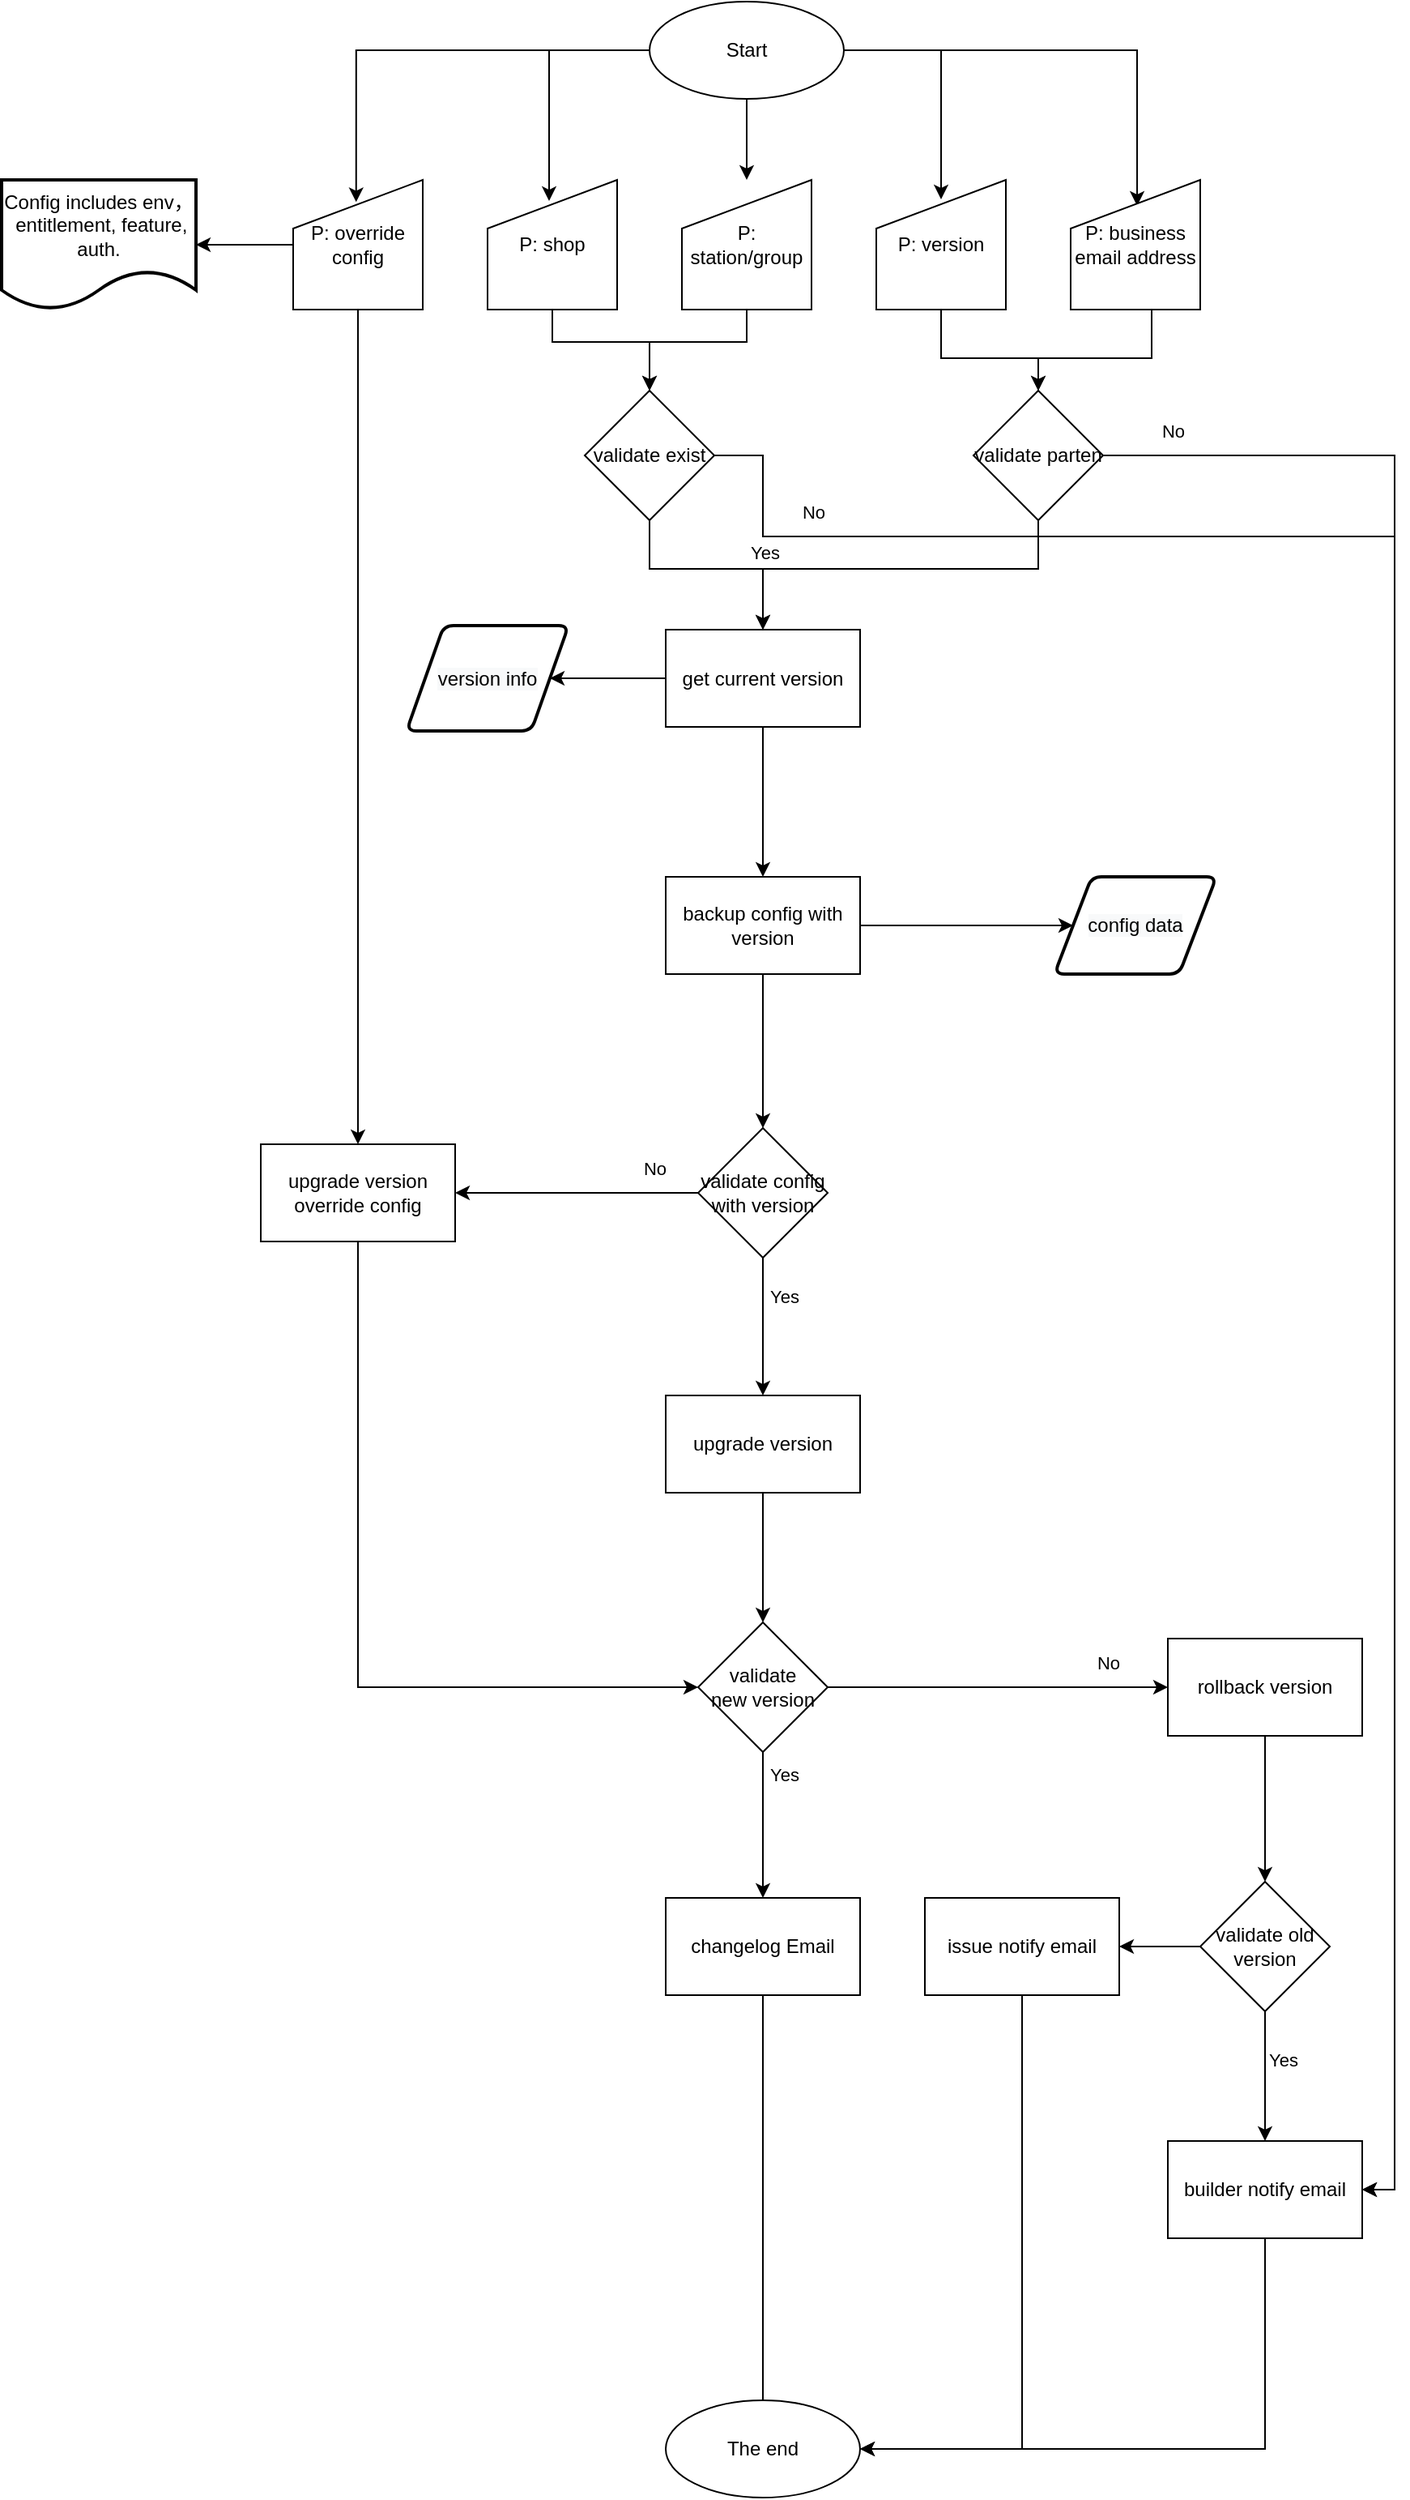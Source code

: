 <mxfile version="15.4.1" type="github">
  <diagram id="C5RBs43oDa-KdzZeNtuy" name="Page-1">
    <mxGraphModel dx="2596" dy="1668" grid="1" gridSize="10" guides="1" tooltips="1" connect="1" arrows="1" fold="1" page="1" pageScale="1" pageWidth="1169" pageHeight="1654" math="0" shadow="0">
      <root>
        <mxCell id="WIyWlLk6GJQsqaUBKTNV-0" />
        <mxCell id="WIyWlLk6GJQsqaUBKTNV-1" parent="WIyWlLk6GJQsqaUBKTNV-0" />
        <mxCell id="fzplOjECNoWq2GVuckam-162" style="edgeStyle=orthogonalEdgeStyle;rounded=0;orthogonalLoop=1;jettySize=auto;html=1;entryX=0.5;entryY=0.15;entryDx=0;entryDy=0;entryPerimeter=0;" parent="WIyWlLk6GJQsqaUBKTNV-1" source="fzplOjECNoWq2GVuckam-165" target="fzplOjECNoWq2GVuckam-167" edge="1">
          <mxGeometry relative="1" as="geometry" />
        </mxCell>
        <mxCell id="fzplOjECNoWq2GVuckam-163" style="edgeStyle=orthogonalEdgeStyle;rounded=0;orthogonalLoop=1;jettySize=auto;html=1;entryX=0.475;entryY=0.163;entryDx=0;entryDy=0;entryPerimeter=0;" parent="WIyWlLk6GJQsqaUBKTNV-1" source="fzplOjECNoWq2GVuckam-165" target="fzplOjECNoWq2GVuckam-169" edge="1">
          <mxGeometry relative="1" as="geometry" />
        </mxCell>
        <mxCell id="fzplOjECNoWq2GVuckam-164" style="edgeStyle=orthogonalEdgeStyle;rounded=0;orthogonalLoop=1;jettySize=auto;html=1;entryX=0.513;entryY=0.2;entryDx=0;entryDy=0;entryPerimeter=0;" parent="WIyWlLk6GJQsqaUBKTNV-1" source="fzplOjECNoWq2GVuckam-165" target="fzplOjECNoWq2GVuckam-170" edge="1">
          <mxGeometry relative="1" as="geometry" />
        </mxCell>
        <mxCell id="fzplOjECNoWq2GVuckam-234" style="edgeStyle=orthogonalEdgeStyle;rounded=0;orthogonalLoop=1;jettySize=auto;html=1;entryX=0.486;entryY=0.171;entryDx=0;entryDy=0;entryPerimeter=0;" parent="WIyWlLk6GJQsqaUBKTNV-1" source="fzplOjECNoWq2GVuckam-165" target="fzplOjECNoWq2GVuckam-233" edge="1">
          <mxGeometry relative="1" as="geometry" />
        </mxCell>
        <mxCell id="TFhVjNUkonvTFM0NNtcl-0" style="edgeStyle=orthogonalEdgeStyle;rounded=0;orthogonalLoop=1;jettySize=auto;html=1;exitX=0.5;exitY=1;exitDx=0;exitDy=0;" edge="1" parent="WIyWlLk6GJQsqaUBKTNV-1" source="fzplOjECNoWq2GVuckam-165" target="fzplOjECNoWq2GVuckam-172">
          <mxGeometry relative="1" as="geometry">
            <mxPoint x="490" y="117" as="sourcePoint" />
          </mxGeometry>
        </mxCell>
        <mxCell id="fzplOjECNoWq2GVuckam-165" value="Start" style="ellipse;whiteSpace=wrap;html=1;" parent="WIyWlLk6GJQsqaUBKTNV-1" vertex="1">
          <mxGeometry x="440" y="57" width="120" height="60" as="geometry" />
        </mxCell>
        <mxCell id="fzplOjECNoWq2GVuckam-166" value="" style="edgeStyle=orthogonalEdgeStyle;rounded=0;orthogonalLoop=1;jettySize=auto;html=1;entryX=0.5;entryY=0;entryDx=0;entryDy=0;" parent="WIyWlLk6GJQsqaUBKTNV-1" source="fzplOjECNoWq2GVuckam-167" target="fzplOjECNoWq2GVuckam-176" edge="1">
          <mxGeometry relative="1" as="geometry">
            <mxPoint x="630" y="327" as="targetPoint" />
            <Array as="points">
              <mxPoint x="620" y="277" />
              <mxPoint x="680" y="277" />
            </Array>
          </mxGeometry>
        </mxCell>
        <mxCell id="fzplOjECNoWq2GVuckam-167" value="&lt;span&gt;P: version&lt;/span&gt;" style="shape=manualInput;whiteSpace=wrap;html=1;" parent="WIyWlLk6GJQsqaUBKTNV-1" vertex="1">
          <mxGeometry x="580" y="167" width="80" height="80" as="geometry" />
        </mxCell>
        <mxCell id="fzplOjECNoWq2GVuckam-168" style="edgeStyle=orthogonalEdgeStyle;rounded=0;orthogonalLoop=1;jettySize=auto;html=1;entryX=0.5;entryY=0;entryDx=0;entryDy=0;" parent="WIyWlLk6GJQsqaUBKTNV-1" source="fzplOjECNoWq2GVuckam-169" target="fzplOjECNoWq2GVuckam-174" edge="1">
          <mxGeometry relative="1" as="geometry">
            <Array as="points">
              <mxPoint x="380" y="267" />
              <mxPoint x="440" y="267" />
            </Array>
            <mxPoint x="390" y="367" as="targetPoint" />
          </mxGeometry>
        </mxCell>
        <mxCell id="fzplOjECNoWq2GVuckam-169" value="&lt;span&gt;P: shop&lt;/span&gt;" style="shape=manualInput;whiteSpace=wrap;html=1;" parent="WIyWlLk6GJQsqaUBKTNV-1" vertex="1">
          <mxGeometry x="340" y="167" width="80" height="80" as="geometry" />
        </mxCell>
        <mxCell id="En0UmtI3qrrfSFjaOFl2-17" style="edgeStyle=orthogonalEdgeStyle;rounded=0;orthogonalLoop=1;jettySize=auto;html=1;entryX=0.5;entryY=0;entryDx=0;entryDy=0;" parent="WIyWlLk6GJQsqaUBKTNV-1" source="fzplOjECNoWq2GVuckam-170" target="fzplOjECNoWq2GVuckam-176" edge="1">
          <mxGeometry relative="1" as="geometry">
            <Array as="points">
              <mxPoint x="750" y="277" />
              <mxPoint x="680" y="277" />
            </Array>
            <mxPoint x="630" y="327" as="targetPoint" />
          </mxGeometry>
        </mxCell>
        <mxCell id="fzplOjECNoWq2GVuckam-170" value="&lt;span&gt;P: business email address&lt;/span&gt;" style="shape=manualInput;whiteSpace=wrap;html=1;" parent="WIyWlLk6GJQsqaUBKTNV-1" vertex="1">
          <mxGeometry x="700" y="167" width="80" height="80" as="geometry" />
        </mxCell>
        <mxCell id="fzplOjECNoWq2GVuckam-171" value="" style="edgeStyle=orthogonalEdgeStyle;rounded=0;orthogonalLoop=1;jettySize=auto;html=1;entryX=0.5;entryY=0;entryDx=0;entryDy=0;" parent="WIyWlLk6GJQsqaUBKTNV-1" source="fzplOjECNoWq2GVuckam-172" target="fzplOjECNoWq2GVuckam-174" edge="1">
          <mxGeometry relative="1" as="geometry">
            <mxPoint x="500" y="317" as="targetPoint" />
            <Array as="points">
              <mxPoint x="500" y="267" />
              <mxPoint x="440" y="267" />
            </Array>
          </mxGeometry>
        </mxCell>
        <mxCell id="fzplOjECNoWq2GVuckam-217" value="Yes" style="edgeLabel;html=1;align=center;verticalAlign=middle;resizable=0;points=[];" parent="fzplOjECNoWq2GVuckam-171" vertex="1" connectable="0">
          <mxGeometry x="0.137" y="-5" relative="1" as="geometry">
            <mxPoint x="53" y="135" as="offset" />
          </mxGeometry>
        </mxCell>
        <mxCell id="fzplOjECNoWq2GVuckam-221" value="Yes" style="edgeLabel;html=1;align=center;verticalAlign=middle;resizable=0;points=[];" parent="fzplOjECNoWq2GVuckam-171" vertex="1" connectable="0">
          <mxGeometry x="0.137" y="-5" relative="1" as="geometry">
            <mxPoint x="65" y="594" as="offset" />
          </mxGeometry>
        </mxCell>
        <mxCell id="fzplOjECNoWq2GVuckam-222" value="Yes" style="edgeLabel;html=1;align=center;verticalAlign=middle;resizable=0;points=[];" parent="fzplOjECNoWq2GVuckam-171" vertex="1" connectable="0">
          <mxGeometry x="0.137" y="-5" relative="1" as="geometry">
            <mxPoint x="65" y="889" as="offset" />
          </mxGeometry>
        </mxCell>
        <mxCell id="En0UmtI3qrrfSFjaOFl2-8" value="No" style="edgeLabel;html=1;align=center;verticalAlign=middle;resizable=0;points=[];" parent="fzplOjECNoWq2GVuckam-171" vertex="1" connectable="0">
          <mxGeometry x="0.137" y="-5" relative="1" as="geometry">
            <mxPoint x="-15" y="515" as="offset" />
          </mxGeometry>
        </mxCell>
        <mxCell id="TFhVjNUkonvTFM0NNtcl-12" value="No" style="edgeLabel;html=1;align=center;verticalAlign=middle;resizable=0;points=[];" vertex="1" connectable="0" parent="fzplOjECNoWq2GVuckam-171">
          <mxGeometry x="0.137" y="-5" relative="1" as="geometry">
            <mxPoint x="265" y="820" as="offset" />
          </mxGeometry>
        </mxCell>
        <mxCell id="TFhVjNUkonvTFM0NNtcl-15" value="No" style="edgeLabel;html=1;align=center;verticalAlign=middle;resizable=0;points=[];" vertex="1" connectable="0" parent="fzplOjECNoWq2GVuckam-171">
          <mxGeometry x="0.137" y="-5" relative="1" as="geometry">
            <mxPoint x="365" y="980" as="offset" />
          </mxGeometry>
        </mxCell>
        <mxCell id="TFhVjNUkonvTFM0NNtcl-16" value="Yes" style="edgeLabel;html=1;align=center;verticalAlign=middle;resizable=0;points=[];" vertex="1" connectable="0" parent="fzplOjECNoWq2GVuckam-171">
          <mxGeometry x="0.137" y="-5" relative="1" as="geometry">
            <mxPoint x="373" y="1065" as="offset" />
          </mxGeometry>
        </mxCell>
        <mxCell id="TFhVjNUkonvTFM0NNtcl-43" value="No" style="edgeLabel;html=1;align=center;verticalAlign=middle;resizable=0;points=[];" vertex="1" connectable="0" parent="fzplOjECNoWq2GVuckam-171">
          <mxGeometry x="0.137" y="-5" relative="1" as="geometry">
            <mxPoint x="83" y="110" as="offset" />
          </mxGeometry>
        </mxCell>
        <mxCell id="TFhVjNUkonvTFM0NNtcl-44" value="No" style="edgeLabel;html=1;align=center;verticalAlign=middle;resizable=0;points=[];" vertex="1" connectable="0" parent="fzplOjECNoWq2GVuckam-171">
          <mxGeometry x="0.137" y="-5" relative="1" as="geometry">
            <mxPoint x="305" y="60" as="offset" />
          </mxGeometry>
        </mxCell>
        <mxCell id="fzplOjECNoWq2GVuckam-172" value="&lt;span&gt;P: station/group&lt;/span&gt;" style="shape=manualInput;whiteSpace=wrap;html=1;" parent="WIyWlLk6GJQsqaUBKTNV-1" vertex="1">
          <mxGeometry x="460" y="167" width="80" height="80" as="geometry" />
        </mxCell>
        <mxCell id="TFhVjNUkonvTFM0NNtcl-4" style="edgeStyle=orthogonalEdgeStyle;rounded=0;orthogonalLoop=1;jettySize=auto;html=1;entryX=0.5;entryY=0;entryDx=0;entryDy=0;" edge="1" parent="WIyWlLk6GJQsqaUBKTNV-1" source="fzplOjECNoWq2GVuckam-174" target="TFhVjNUkonvTFM0NNtcl-39">
          <mxGeometry relative="1" as="geometry">
            <mxPoint x="510" y="437" as="targetPoint" />
            <Array as="points">
              <mxPoint x="440" y="407" />
              <mxPoint x="510" y="407" />
            </Array>
          </mxGeometry>
        </mxCell>
        <mxCell id="TFhVjNUkonvTFM0NNtcl-35" style="edgeStyle=orthogonalEdgeStyle;rounded=0;orthogonalLoop=1;jettySize=auto;html=1;entryX=1;entryY=0.5;entryDx=0;entryDy=0;" edge="1" parent="WIyWlLk6GJQsqaUBKTNV-1" source="fzplOjECNoWq2GVuckam-174" target="TFhVjNUkonvTFM0NNtcl-48">
          <mxGeometry relative="1" as="geometry">
            <mxPoint x="890" y="1417" as="targetPoint" />
            <Array as="points">
              <mxPoint x="510" y="337" />
              <mxPoint x="510" y="387" />
              <mxPoint x="900" y="387" />
              <mxPoint x="900" y="1407" />
            </Array>
          </mxGeometry>
        </mxCell>
        <mxCell id="fzplOjECNoWq2GVuckam-174" value="&lt;span style=&quot;font-family: &amp;#34;helvetica&amp;#34;&quot;&gt;validate&amp;nbsp;exist&lt;/span&gt;" style="rhombus;whiteSpace=wrap;html=1;" parent="WIyWlLk6GJQsqaUBKTNV-1" vertex="1">
          <mxGeometry x="400" y="297" width="80" height="80" as="geometry" />
        </mxCell>
        <mxCell id="TFhVjNUkonvTFM0NNtcl-5" style="edgeStyle=orthogonalEdgeStyle;rounded=0;orthogonalLoop=1;jettySize=auto;html=1;entryX=0.5;entryY=0;entryDx=0;entryDy=0;" edge="1" parent="WIyWlLk6GJQsqaUBKTNV-1" source="fzplOjECNoWq2GVuckam-176" target="TFhVjNUkonvTFM0NNtcl-39">
          <mxGeometry relative="1" as="geometry">
            <mxPoint x="570" y="442" as="targetPoint" />
            <Array as="points">
              <mxPoint x="680" y="407" />
              <mxPoint x="510" y="407" />
            </Array>
          </mxGeometry>
        </mxCell>
        <mxCell id="TFhVjNUkonvTFM0NNtcl-34" style="edgeStyle=orthogonalEdgeStyle;rounded=0;orthogonalLoop=1;jettySize=auto;html=1;entryX=1;entryY=0.5;entryDx=0;entryDy=0;" edge="1" parent="WIyWlLk6GJQsqaUBKTNV-1" source="fzplOjECNoWq2GVuckam-176" target="TFhVjNUkonvTFM0NNtcl-48">
          <mxGeometry relative="1" as="geometry">
            <mxPoint x="890" y="1417" as="targetPoint" />
          </mxGeometry>
        </mxCell>
        <mxCell id="fzplOjECNoWq2GVuckam-176" value="&lt;span&gt;validate&amp;nbsp;&lt;/span&gt;parten" style="rhombus;whiteSpace=wrap;html=1;" parent="WIyWlLk6GJQsqaUBKTNV-1" vertex="1">
          <mxGeometry x="640" y="297" width="80" height="80" as="geometry" />
        </mxCell>
        <mxCell id="fzplOjECNoWq2GVuckam-178" value="" style="edgeStyle=orthogonalEdgeStyle;rounded=0;orthogonalLoop=1;jettySize=auto;html=1;entryX=0.5;entryY=0;entryDx=0;entryDy=0;" parent="WIyWlLk6GJQsqaUBKTNV-1" source="TFhVjNUkonvTFM0NNtcl-39" target="TFhVjNUkonvTFM0NNtcl-38" edge="1">
          <mxGeometry relative="1" as="geometry">
            <mxPoint x="510" y="512.0" as="sourcePoint" />
            <mxPoint x="510" y="592.0" as="targetPoint" />
          </mxGeometry>
        </mxCell>
        <mxCell id="fzplOjECNoWq2GVuckam-181" value="&lt;meta charset=&quot;utf-8&quot;&gt;&lt;span style=&quot;color: rgb(0, 0, 0); font-family: helvetica; font-size: 12px; font-style: normal; font-weight: 400; letter-spacing: normal; text-align: center; text-indent: 0px; text-transform: none; word-spacing: 0px; background-color: rgb(248, 249, 250); display: inline; float: none;&quot;&gt;version info&lt;/span&gt;" style="shape=parallelogram;html=1;strokeWidth=2;perimeter=parallelogramPerimeter;whiteSpace=wrap;rounded=1;arcSize=12;size=0.23;" parent="WIyWlLk6GJQsqaUBKTNV-1" vertex="1">
          <mxGeometry x="290" y="442" width="100" height="65" as="geometry" />
        </mxCell>
        <mxCell id="fzplOjECNoWq2GVuckam-184" value="" style="edgeStyle=orthogonalEdgeStyle;rounded=0;orthogonalLoop=1;jettySize=auto;html=1;exitX=0.5;exitY=1;exitDx=0;exitDy=0;" parent="WIyWlLk6GJQsqaUBKTNV-1" source="TFhVjNUkonvTFM0NNtcl-38" target="fzplOjECNoWq2GVuckam-188" edge="1">
          <mxGeometry relative="1" as="geometry">
            <mxPoint x="510" y="672.0" as="sourcePoint" />
          </mxGeometry>
        </mxCell>
        <mxCell id="fzplOjECNoWq2GVuckam-186" value="&lt;span style=&quot;color: rgb(0 , 0 , 0) ; font-family: &amp;#34;helvetica&amp;#34; ; font-size: 12px ; font-style: normal ; font-weight: 400 ; letter-spacing: normal ; text-align: center ; text-indent: 0px ; text-transform: none ; word-spacing: 0px ; background-color: rgb(248 , 249 , 250) ; display: inline ; float: none&quot;&gt;config data&lt;/span&gt;" style="shape=parallelogram;html=1;strokeWidth=2;perimeter=parallelogramPerimeter;whiteSpace=wrap;rounded=1;arcSize=12;size=0.23;" parent="WIyWlLk6GJQsqaUBKTNV-1" vertex="1">
          <mxGeometry x="690" y="597" width="100" height="60" as="geometry" />
        </mxCell>
        <mxCell id="En0UmtI3qrrfSFjaOFl2-1" value="" style="edgeStyle=orthogonalEdgeStyle;rounded=0;orthogonalLoop=1;jettySize=auto;html=1;" parent="WIyWlLk6GJQsqaUBKTNV-1" source="fzplOjECNoWq2GVuckam-188" edge="1">
          <mxGeometry relative="1" as="geometry">
            <mxPoint x="510.0" y="917" as="targetPoint" />
          </mxGeometry>
        </mxCell>
        <mxCell id="En0UmtI3qrrfSFjaOFl2-6" value="" style="edgeStyle=orthogonalEdgeStyle;rounded=0;orthogonalLoop=1;jettySize=auto;html=1;entryX=1;entryY=0.5;entryDx=0;entryDy=0;" parent="WIyWlLk6GJQsqaUBKTNV-1" source="fzplOjECNoWq2GVuckam-188" target="TFhVjNUkonvTFM0NNtcl-42" edge="1">
          <mxGeometry relative="1" as="geometry">
            <mxPoint x="300" y="792" as="targetPoint" />
          </mxGeometry>
        </mxCell>
        <mxCell id="fzplOjECNoWq2GVuckam-188" value="validate config with version" style="rhombus;whiteSpace=wrap;html=1;" parent="WIyWlLk6GJQsqaUBKTNV-1" vertex="1">
          <mxGeometry x="470" y="752" width="80" height="80" as="geometry" />
        </mxCell>
        <mxCell id="fzplOjECNoWq2GVuckam-212" style="edgeStyle=orthogonalEdgeStyle;rounded=0;orthogonalLoop=1;jettySize=auto;html=1;entryX=1;entryY=0.5;entryDx=0;entryDy=0;exitX=0.5;exitY=1;exitDx=0;exitDy=0;" parent="WIyWlLk6GJQsqaUBKTNV-1" source="TFhVjNUkonvTFM0NNtcl-45" target="fzplOjECNoWq2GVuckam-209" edge="1">
          <mxGeometry relative="1" as="geometry">
            <Array as="points">
              <mxPoint x="510" y="1567" />
            </Array>
            <mxPoint x="510" y="1297" as="sourcePoint" />
          </mxGeometry>
        </mxCell>
        <mxCell id="fzplOjECNoWq2GVuckam-196" value="" style="edgeStyle=orthogonalEdgeStyle;rounded=0;orthogonalLoop=1;jettySize=auto;html=1;entryX=1;entryY=0.5;entryDx=0;entryDy=0;" parent="WIyWlLk6GJQsqaUBKTNV-1" source="fzplOjECNoWq2GVuckam-198" target="TFhVjNUkonvTFM0NNtcl-47" edge="1">
          <mxGeometry relative="1" as="geometry">
            <mxPoint x="720" y="1257" as="targetPoint" />
          </mxGeometry>
        </mxCell>
        <mxCell id="fzplOjECNoWq2GVuckam-197" value="" style="edgeStyle=orthogonalEdgeStyle;rounded=0;orthogonalLoop=1;jettySize=auto;html=1;entryX=0.5;entryY=0;entryDx=0;entryDy=0;" parent="WIyWlLk6GJQsqaUBKTNV-1" source="fzplOjECNoWq2GVuckam-198" target="TFhVjNUkonvTFM0NNtcl-48" edge="1">
          <mxGeometry relative="1" as="geometry">
            <mxPoint x="850" y="1377" as="targetPoint" />
          </mxGeometry>
        </mxCell>
        <mxCell id="fzplOjECNoWq2GVuckam-198" value="&lt;span&gt;validate old version&lt;/span&gt;" style="rhombus;whiteSpace=wrap;html=1;" parent="WIyWlLk6GJQsqaUBKTNV-1" vertex="1">
          <mxGeometry x="780" y="1217" width="80" height="80" as="geometry" />
        </mxCell>
        <mxCell id="TFhVjNUkonvTFM0NNtcl-19" style="edgeStyle=elbowEdgeStyle;rounded=0;orthogonalLoop=1;jettySize=auto;html=1;entryX=1;entryY=0.5;entryDx=0;entryDy=0;exitX=0.5;exitY=1;exitDx=0;exitDy=0;" edge="1" parent="WIyWlLk6GJQsqaUBKTNV-1" source="TFhVjNUkonvTFM0NNtcl-47" target="fzplOjECNoWq2GVuckam-209">
          <mxGeometry relative="1" as="geometry">
            <mxPoint x="680" y="1297" as="sourcePoint" />
            <Array as="points">
              <mxPoint x="670" y="1427" />
            </Array>
          </mxGeometry>
        </mxCell>
        <mxCell id="fzplOjECNoWq2GVuckam-210" value="" style="edgeStyle=orthogonalEdgeStyle;rounded=0;orthogonalLoop=1;jettySize=auto;html=1;exitX=0.5;exitY=1;exitDx=0;exitDy=0;" parent="WIyWlLk6GJQsqaUBKTNV-1" source="TFhVjNUkonvTFM0NNtcl-48" target="fzplOjECNoWq2GVuckam-209" edge="1">
          <mxGeometry relative="1" as="geometry">
            <mxPoint x="850" y="1457" as="sourcePoint" />
            <Array as="points">
              <mxPoint x="820" y="1567" />
            </Array>
          </mxGeometry>
        </mxCell>
        <mxCell id="fzplOjECNoWq2GVuckam-209" value="The end" style="ellipse;whiteSpace=wrap;html=1;" parent="WIyWlLk6GJQsqaUBKTNV-1" vertex="1">
          <mxGeometry x="450" y="1537" width="120" height="60" as="geometry" />
        </mxCell>
        <mxCell id="fzplOjECNoWq2GVuckam-235" style="rounded=0;orthogonalLoop=1;jettySize=auto;html=1;entryX=0.5;entryY=0;entryDx=0;entryDy=0;exitX=0.5;exitY=1;exitDx=0;exitDy=0;edgeStyle=orthogonalEdgeStyle;" parent="WIyWlLk6GJQsqaUBKTNV-1" source="fzplOjECNoWq2GVuckam-233" target="TFhVjNUkonvTFM0NNtcl-42" edge="1">
          <mxGeometry relative="1" as="geometry">
            <Array as="points">
              <mxPoint x="260" y="647" />
              <mxPoint x="260" y="647" />
            </Array>
            <mxPoint x="300" y="812" as="targetPoint" />
          </mxGeometry>
        </mxCell>
        <mxCell id="fzplOjECNoWq2GVuckam-237" value="" style="edgeStyle=orthogonalEdgeStyle;rounded=0;orthogonalLoop=1;jettySize=auto;html=1;" parent="WIyWlLk6GJQsqaUBKTNV-1" source="fzplOjECNoWq2GVuckam-233" target="fzplOjECNoWq2GVuckam-236" edge="1">
          <mxGeometry relative="1" as="geometry" />
        </mxCell>
        <mxCell id="fzplOjECNoWq2GVuckam-233" value="&lt;span&gt;P: override config&lt;/span&gt;" style="shape=manualInput;whiteSpace=wrap;html=1;" parent="WIyWlLk6GJQsqaUBKTNV-1" vertex="1">
          <mxGeometry x="220" y="167" width="80" height="80" as="geometry" />
        </mxCell>
        <mxCell id="fzplOjECNoWq2GVuckam-236" value="Config includes env，&lt;br&gt;&amp;nbsp;entitlement, feature, auth." style="shape=document;whiteSpace=wrap;html=1;boundedLbl=1;rounded=1;strokeWidth=2;arcSize=12;" parent="WIyWlLk6GJQsqaUBKTNV-1" vertex="1">
          <mxGeometry x="40" y="167" width="120" height="80" as="geometry" />
        </mxCell>
        <mxCell id="En0UmtI3qrrfSFjaOFl2-2" value="" style="edgeStyle=orthogonalEdgeStyle;rounded=0;orthogonalLoop=1;jettySize=auto;html=1;entryX=0.5;entryY=0;entryDx=0;entryDy=0;" parent="WIyWlLk6GJQsqaUBKTNV-1" source="TFhVjNUkonvTFM0NNtcl-41" target="fzplOjECNoWq2GVuckam-191" edge="1">
          <mxGeometry relative="1" as="geometry">
            <mxPoint x="510.0" y="997" as="sourcePoint" />
          </mxGeometry>
        </mxCell>
        <mxCell id="TFhVjNUkonvTFM0NNtcl-13" style="rounded=0;orthogonalLoop=1;jettySize=auto;html=1;exitX=0.5;exitY=1;exitDx=0;exitDy=0;entryX=0;entryY=0.5;entryDx=0;entryDy=0;edgeStyle=orthogonalEdgeStyle;" edge="1" parent="WIyWlLk6GJQsqaUBKTNV-1" source="TFhVjNUkonvTFM0NNtcl-42" target="fzplOjECNoWq2GVuckam-191">
          <mxGeometry relative="1" as="geometry">
            <mxPoint x="260" y="832" as="sourcePoint" />
          </mxGeometry>
        </mxCell>
        <mxCell id="TFhVjNUkonvTFM0NNtcl-10" style="edgeStyle=orthogonalEdgeStyle;rounded=0;orthogonalLoop=1;jettySize=auto;html=1;entryX=0.5;entryY=0;entryDx=0;entryDy=0;" edge="1" parent="WIyWlLk6GJQsqaUBKTNV-1" source="fzplOjECNoWq2GVuckam-191" target="TFhVjNUkonvTFM0NNtcl-45">
          <mxGeometry relative="1" as="geometry">
            <mxPoint x="510" y="1217" as="targetPoint" />
          </mxGeometry>
        </mxCell>
        <mxCell id="TFhVjNUkonvTFM0NNtcl-11" style="edgeStyle=orthogonalEdgeStyle;rounded=0;orthogonalLoop=1;jettySize=auto;html=1;entryX=0;entryY=0.5;entryDx=0;entryDy=0;" edge="1" parent="WIyWlLk6GJQsqaUBKTNV-1" source="fzplOjECNoWq2GVuckam-191" target="TFhVjNUkonvTFM0NNtcl-49">
          <mxGeometry relative="1" as="geometry">
            <mxPoint x="810" y="1097" as="targetPoint" />
          </mxGeometry>
        </mxCell>
        <mxCell id="fzplOjECNoWq2GVuckam-191" value="&lt;span&gt;validate&lt;br&gt;new version&lt;/span&gt;" style="rhombus;whiteSpace=wrap;html=1;" parent="WIyWlLk6GJQsqaUBKTNV-1" vertex="1">
          <mxGeometry x="470" y="1057" width="80" height="80" as="geometry" />
        </mxCell>
        <mxCell id="TFhVjNUkonvTFM0NNtcl-52" value="" style="edgeStyle=orthogonalEdgeStyle;rounded=0;orthogonalLoop=1;jettySize=auto;html=1;" edge="1" parent="WIyWlLk6GJQsqaUBKTNV-1" source="TFhVjNUkonvTFM0NNtcl-38" target="fzplOjECNoWq2GVuckam-186">
          <mxGeometry relative="1" as="geometry" />
        </mxCell>
        <mxCell id="TFhVjNUkonvTFM0NNtcl-38" value="&lt;span&gt;backup config with version&lt;/span&gt;" style="rounded=0;whiteSpace=wrap;html=1;" vertex="1" parent="WIyWlLk6GJQsqaUBKTNV-1">
          <mxGeometry x="450" y="597" width="120" height="60" as="geometry" />
        </mxCell>
        <mxCell id="TFhVjNUkonvTFM0NNtcl-53" value="" style="edgeStyle=orthogonalEdgeStyle;rounded=0;orthogonalLoop=1;jettySize=auto;html=1;" edge="1" parent="WIyWlLk6GJQsqaUBKTNV-1" source="TFhVjNUkonvTFM0NNtcl-39" target="fzplOjECNoWq2GVuckam-181">
          <mxGeometry relative="1" as="geometry" />
        </mxCell>
        <mxCell id="TFhVjNUkonvTFM0NNtcl-39" value="&lt;span&gt;get current version&lt;/span&gt;" style="rounded=0;whiteSpace=wrap;html=1;" vertex="1" parent="WIyWlLk6GJQsqaUBKTNV-1">
          <mxGeometry x="450" y="444.5" width="120" height="60" as="geometry" />
        </mxCell>
        <mxCell id="TFhVjNUkonvTFM0NNtcl-41" value="&lt;span&gt;upgrade version&lt;/span&gt;" style="rounded=0;whiteSpace=wrap;html=1;" vertex="1" parent="WIyWlLk6GJQsqaUBKTNV-1">
          <mxGeometry x="450" y="917" width="120" height="60" as="geometry" />
        </mxCell>
        <mxCell id="TFhVjNUkonvTFM0NNtcl-42" value="&lt;span&gt;upgrade version override config&lt;/span&gt;" style="rounded=0;whiteSpace=wrap;html=1;" vertex="1" parent="WIyWlLk6GJQsqaUBKTNV-1">
          <mxGeometry x="200" y="762" width="120" height="60" as="geometry" />
        </mxCell>
        <mxCell id="TFhVjNUkonvTFM0NNtcl-45" value="&lt;span&gt;changelog Email&lt;/span&gt;" style="rounded=0;whiteSpace=wrap;html=1;" vertex="1" parent="WIyWlLk6GJQsqaUBKTNV-1">
          <mxGeometry x="450" y="1227" width="120" height="60" as="geometry" />
        </mxCell>
        <mxCell id="TFhVjNUkonvTFM0NNtcl-47" value="&lt;span&gt;issue notify email&lt;/span&gt;" style="rounded=0;whiteSpace=wrap;html=1;" vertex="1" parent="WIyWlLk6GJQsqaUBKTNV-1">
          <mxGeometry x="610" y="1227" width="120" height="60" as="geometry" />
        </mxCell>
        <mxCell id="TFhVjNUkonvTFM0NNtcl-48" value="&lt;span&gt;builder n&lt;/span&gt;&lt;span&gt;otify email&lt;/span&gt;" style="rounded=0;whiteSpace=wrap;html=1;" vertex="1" parent="WIyWlLk6GJQsqaUBKTNV-1">
          <mxGeometry x="760" y="1377" width="120" height="60" as="geometry" />
        </mxCell>
        <mxCell id="TFhVjNUkonvTFM0NNtcl-50" value="" style="edgeStyle=orthogonalEdgeStyle;rounded=0;orthogonalLoop=1;jettySize=auto;html=1;exitX=0.5;exitY=1;exitDx=0;exitDy=0;" edge="1" parent="WIyWlLk6GJQsqaUBKTNV-1" source="TFhVjNUkonvTFM0NNtcl-49" target="fzplOjECNoWq2GVuckam-198">
          <mxGeometry relative="1" as="geometry">
            <mxPoint x="850" y="1117" as="sourcePoint" />
          </mxGeometry>
        </mxCell>
        <mxCell id="TFhVjNUkonvTFM0NNtcl-49" value="&lt;span&gt;rollback version&lt;/span&gt;" style="rounded=0;whiteSpace=wrap;html=1;" vertex="1" parent="WIyWlLk6GJQsqaUBKTNV-1">
          <mxGeometry x="760" y="1067" width="120" height="60" as="geometry" />
        </mxCell>
      </root>
    </mxGraphModel>
  </diagram>
</mxfile>
